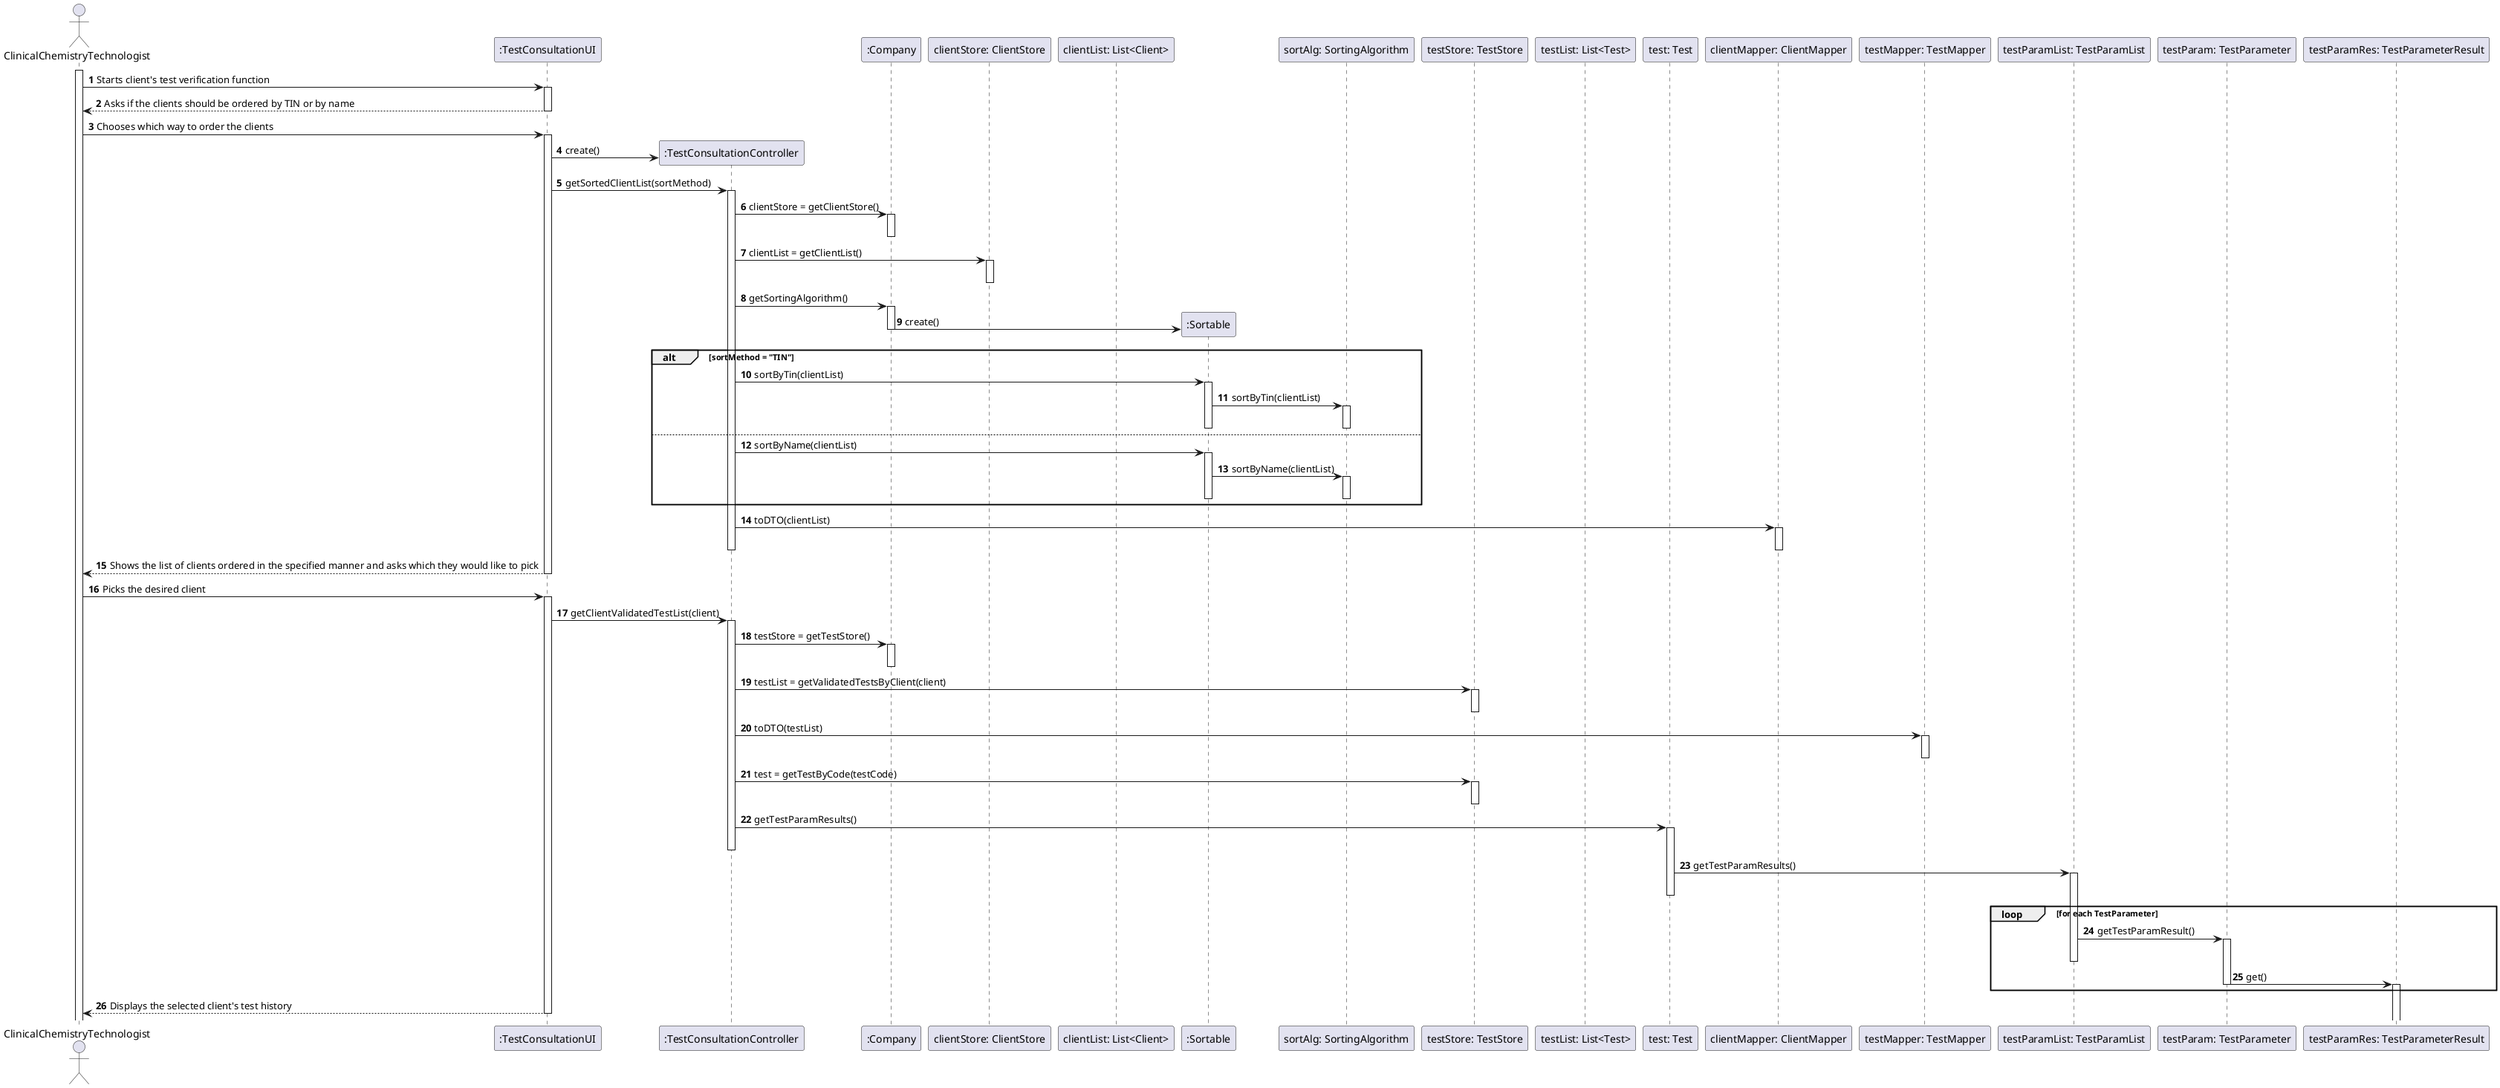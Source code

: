 @startuml
'https://plantuml.com/sequence-diagram

autonumber

actor ClinicalChemistryTechnologist as CCT
participant ":TestConsultationUI" as UI
participant ":TestConsultationController" as CTRL
participant ":Company" as CMP
participant "clientStore: ClientStore" as CLTSTR
participant "clientList: List<Client>" as LST
participant ":Sortable" as SRT
participant "sortAlg: SortingAlgorithm" as SRTALG
participant "testStore: TestStore" as TSTSTR
participant "testList: List<Test>" as TSTLST
participant "test: Test" as TST
participant "clientMapper: ClientMapper" as CLTMAP
participant "testMapper: TestMapper" as TSTMAP
participant "testParamList: TestParamList" as LTSTPARAM
participant "testParam: TestParameter" as TSTPARAM
participant "testParamRes: TestParameterResult" as TSTPARAMRES

activate CCT
CCT -> UI: Starts client's test verification function
activate UI
UI --> CCT: Asks if the clients should be ordered by TIN or by name
deactivate UI
CCT -> UI: Chooses which way to order the clients
activate UI

create CTRL
UI -> CTRL: create()

UI -> CTRL: getSortedClientList(sortMethod)
activate CTRL

CTRL -> CMP: clientStore = getClientStore()
activate CMP
deactivate CMP

CTRL -> CLTSTR: clientList = getClientList()
activate CLTSTR
deactivate CLTSTR

CTRL -> CMP: getSortingAlgorithm()
activate CMP
create SRT
CMP -> SRT: create()
deactivate CMP

alt sortMethod = "TIN"
CTRL -> SRT: sortByTin(clientList)
activate SRT
SRT -> SRTALG: sortByTin(clientList)
activate SRTALG
deactivate SRTALG
deactivate SRT
else
CTRL -> SRT: sortByName(clientList)
activate SRT
SRT -> SRTALG: sortByName(clientList)
activate SRTALG
deactivate SRTALG
deactivate SRT
end

CTRL -> CLTMAP: toDTO(clientList)
activate CLTMAP
deactivate CLTMAP

deactivate CTRL

UI --> CCT: Shows the list of clients ordered in the specified manner and asks which they would like to pick
deactivate UI

CCT -> UI: Picks the desired client
activate UI

UI -> CTRL: getClientValidatedTestList(client)
activate CTRL

CTRL -> CMP: testStore = getTestStore()
activate CMP
deactivate CMP

CTRL -> TSTSTR: testList = getValidatedTestsByClient(client)
activate TSTSTR
deactivate TSTSTR

CTRL -> TSTMAP: toDTO(testList)
activate TSTMAP
deactivate TSTMAP

CTRL -> TSTSTR : test = getTestByCode(testCode)
activate TSTSTR
deactivate TSTSTR

CTRL -> TST : getTestParamResults()
activate TST
deactivate CTRL

TST -> LTSTPARAM : getTestParamResults()
activate LTSTPARAM
deactivate TST

loop for each TestParameter

LTSTPARAM -> TSTPARAM : getTestParamResult()
activate TSTPARAM
deactivate LTSTPARAM

TSTPARAM -> TSTPARAMRES : get()
deactivate TSTPARAM
activate TSTPARAMRES
deactivate TSTPARAMRES

end loop



UI --> CCT: Displays the selected client's test history
deactivate UI

@enduml